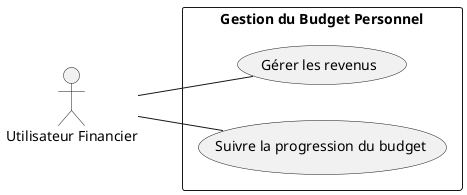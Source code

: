 @startuml
left to right direction

actor "Utilisateur Financier" as utilisateur

rectangle "Gestion du Budget Personnel" {
    utilisateur -- (Gérer les revenus)
    utilisateur -- (Suivre la progression du budget)
}

@enduml
